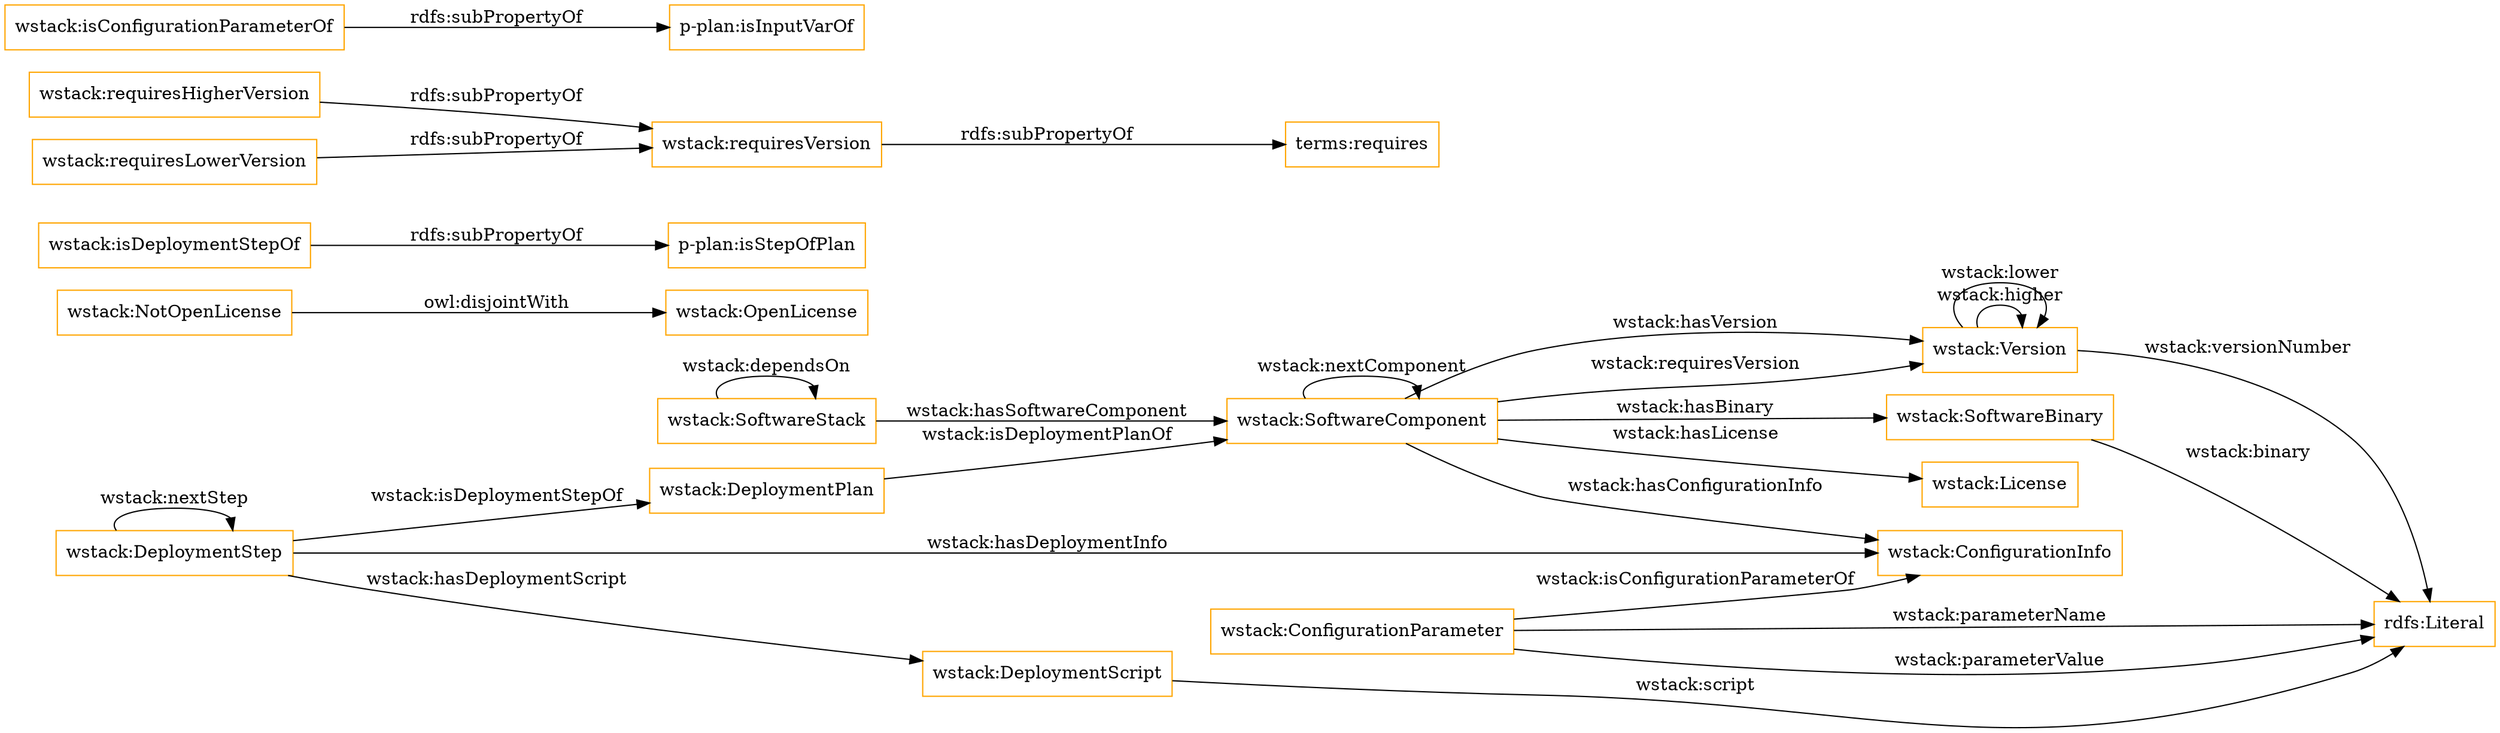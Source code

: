 digraph ar2dtool_diagram { 
rankdir=LR;
size="1501"
node [shape = rectangle, color="orange"]; "wstack:ConfigurationInfo" "wstack:SoftwareComponent" "wstack:SoftwareStack" "wstack:DeploymentStep" "wstack:Version" "wstack:SoftwareBinary" "wstack:OpenLicense" "wstack:License" "wstack:ConfigurationParameter" "wstack:DeploymentScript" "wstack:NotOpenLicense" "wstack:DeploymentPlan" ; /*classes style*/
	"wstack:isDeploymentStepOf" -> "p-plan:isStepOfPlan" [ label = "rdfs:subPropertyOf" ];
	"wstack:requiresVersion" -> "terms:requires" [ label = "rdfs:subPropertyOf" ];
	"wstack:isConfigurationParameterOf" -> "p-plan:isInputVarOf" [ label = "rdfs:subPropertyOf" ];
	"wstack:requiresHigherVersion" -> "wstack:requiresVersion" [ label = "rdfs:subPropertyOf" ];
	"wstack:requiresLowerVersion" -> "wstack:requiresVersion" [ label = "rdfs:subPropertyOf" ];
	"wstack:NotOpenLicense" -> "wstack:OpenLicense" [ label = "owl:disjointWith" ];
	"wstack:DeploymentStep" -> "wstack:DeploymentStep" [ label = "wstack:nextStep" ];
	"wstack:DeploymentStep" -> "wstack:DeploymentScript" [ label = "wstack:hasDeploymentScript" ];
	"wstack:Version" -> "wstack:Version" [ label = "wstack:higher" ];
	"wstack:SoftwareBinary" -> "rdfs:Literal" [ label = "wstack:binary" ];
	"wstack:SoftwareComponent" -> "wstack:License" [ label = "wstack:hasLicense" ];
	"wstack:DeploymentScript" -> "rdfs:Literal" [ label = "wstack:script" ];
	"wstack:SoftwareStack" -> "wstack:SoftwareComponent" [ label = "wstack:hasSoftwareComponent" ];
	"wstack:SoftwareStack" -> "wstack:SoftwareStack" [ label = "wstack:dependsOn" ];
	"wstack:Version" -> "rdfs:Literal" [ label = "wstack:versionNumber" ];
	"wstack:SoftwareComponent" -> "wstack:SoftwareComponent" [ label = "wstack:nextComponent" ];
	"wstack:DeploymentStep" -> "wstack:ConfigurationInfo" [ label = "wstack:hasDeploymentInfo" ];
	"wstack:SoftwareComponent" -> "wstack:Version" [ label = "wstack:hasVersion" ];
	"wstack:DeploymentStep" -> "wstack:DeploymentPlan" [ label = "wstack:isDeploymentStepOf" ];
	"wstack:Version" -> "wstack:Version" [ label = "wstack:lower" ];
	"wstack:SoftwareComponent" -> "wstack:ConfigurationInfo" [ label = "wstack:hasConfigurationInfo" ];
	"wstack:ConfigurationParameter" -> "rdfs:Literal" [ label = "wstack:parameterValue" ];
	"wstack:SoftwareComponent" -> "wstack:SoftwareBinary" [ label = "wstack:hasBinary" ];
	"wstack:ConfigurationParameter" -> "rdfs:Literal" [ label = "wstack:parameterName" ];
	"wstack:SoftwareComponent" -> "wstack:Version" [ label = "wstack:requiresVersion" ];
	"wstack:DeploymentPlan" -> "wstack:SoftwareComponent" [ label = "wstack:isDeploymentPlanOf" ];
	"wstack:ConfigurationParameter" -> "wstack:ConfigurationInfo" [ label = "wstack:isConfigurationParameterOf" ];

}
